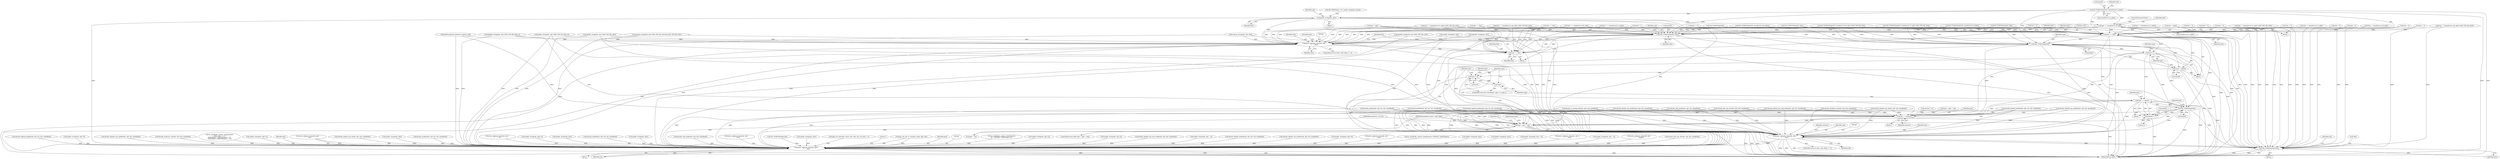digraph "0_tcpdump_af2cf04a9394c1a56227c2289ae8da262828294a@API" {
"1000775" [label="(Call,tptr += sizeof(struct in_addr))"];
"1000757" [label="(Call,ND_TCHECK2(tptr[0], sizeof(struct in_addr)))"];
"1000768" [label="(Call,ipaddr_string(ndo, tptr))"];
"1001092" [label="(Call,ND_TCHECK2(tptr[0], tlen))"];
"1001111" [label="(Call,print_unknown_data(ndo, tptr, \"\n\t    \", tlen))"];
"1001116" [label="(Call,tptr += tlen)"];
"1002940" [label="(Call,print_unknown_data(ndo, pptr, \"\n\t    \", len))"];
"1001130" [label="(Call,tptr += tlen)"];
"1001133" [label="(Call,ND_TCHECK(tptr[0]))"];
"1001137" [label="(Call,snpa = tptr[0])"];
"1001154" [label="(Call,snpa > 0)"];
"1001157" [label="(Call,snpa--)"];
"1001142" [label="(Call,tptr++)"];
"1001160" [label="(Call,ND_TCHECK(tptr[0]))"];
"1001172" [label="(Call,tptr += tptr[0] + 1)"];
"1001174" [label="(Call,tptr[0] + 1)"];
"1001186" [label="(Call,tptr < pptr + len)"];
"1001634" [label="(Call,print_unknown_data(ndo, tptr, \"\n\t    \", tlen))"];
"1001616" [label="(Call,ND_TCHECK2(*tptr,tlen))"];
"1001653" [label="(Call,tptr += advance)"];
"1000705" [label="(Call,tptr++)"];
"1001187" [label="(Identifier,tptr)"];
"1001154" [label="(Call,snpa > 0)"];
"1001157" [label="(Call,snpa--)"];
"1001837" [label="(Call,decode_prefix6(ndo, tptr, len, buf, sizeof(buf)))"];
"1000568" [label="(Call,ipaddr_string(ndo, tptr))"];
"1001105" [label="(ControlStructure,if (ndo->ndo_vflag <= 1))"];
"1000769" [label="(Identifier,ndo)"];
"1000763" [label="(Call,ND_PRINT((ndo, \"%s\",ipaddr_string(ndo, tptr))))"];
"1002397" [label="(Call,print_unknown_data(ndo, tptr, \"\n\t      \", 8))"];
"1000332" [label="(Call,ipaddr_string(ndo, tptr))"];
"1000756" [label="(Block,)"];
"1000851" [label="(Call,ND_TCHECK2(tptr[0], sizeof(struct in6_addr)))"];
"1001137" [label="(Call,snpa = tptr[0])"];
"1000761" [label="(Call,sizeof(struct in_addr))"];
"1001981" [label="(Call,decode_clnp_prefix(ndo, tptr, buf, sizeof(buf)))"];
"1001092" [label="(Call,ND_TCHECK2(tptr[0], tlen))"];
"1002535" [label="(Call,ipaddr_string(ndo, tptr))"];
"1001005" [label="(Call,ND_TCHECK2(tptr[0], tlen))"];
"1001636" [label="(Identifier,tptr)"];
"1000921" [label="(Call,tptr += (sizeof(struct in6_addr)+BGP_VPN_RD_LEN))"];
"1002238" [label="(Call,ipaddr_string(ndo, tptr+2))"];
"1002222" [label="(Call,ipaddr_string(ndo, tptr+4))"];
"1001640" [label="(Identifier,advance)"];
"1000690" [label="(Call,tptr +=3)"];
"1001634" [label="(Call,print_unknown_data(ndo, tptr, \"\n\t    \", tlen))"];
"1001096" [label="(Identifier,tlen)"];
"1002571" [label="(Call,print_unknown_data(ndo, tptr, \"\n\t      \", tlen))"];
"1001313" [label="(Call,decode_rt_routing_info(ndo, tptr, buf, sizeof(buf)))"];
"1000963" [label="(Call,tptr += (sizeof(struct in_addr)))"];
"1001616" [label="(Call,ND_TCHECK2(*tptr,tlen))"];
"1002654" [label="(Call,print_unknown_data(ndo, tptr,\"\n\t      \", length))"];
"1002045" [label="(Call,decode_mdt_vpn_nlri(ndo, tptr, buf, sizeof(buf)))"];
"1000794" [label="(Call,tlen = 0)"];
"1001877" [label="(Call,decode_labeled_prefix6(ndo, tptr, len, buf, sizeof(buf)))"];
"1001112" [label="(Identifier,ndo)"];
"1000129" [label="(MethodParameterIn,u_int len)"];
"1002501" [label="(Call,ipaddr_string(ndo, tptr+4))"];
"1001000" [label="(Call,tlen = 0)"];
"1000869" [label="(Call,tptr += sizeof(struct in6_addr))"];
"1001116" [label="(Call,tptr += tlen)"];
"1002077" [label="(Call,decode_multicast_vpn(ndo, tptr, buf, sizeof(buf)))"];
"1000768" [label="(Call,ipaddr_string(ndo, tptr))"];
"1000771" [label="(Call,tlen -= sizeof(struct in_addr))"];
"1001628" [label="(ControlStructure,if (ndo->ndo_vflag <= 1))"];
"1001172" [label="(Call,tptr += tptr[0] + 1)"];
"1001653" [label="(Call,tptr += advance)"];
"1000777" [label="(Call,sizeof(struct in_addr))"];
"1001241" [label="(Call,decode_labeled_prefix4(ndo, tptr, len, buf, sizeof(buf)))"];
"1000259" [label="(Call,as_printf(ndo, astostr, sizeof(astostr),\n\t\t\t\tas_size == 2 ?\n\t\t\t\tEXTRACT_16BITS(&tptr[2 + i]) :\n\t\t\t\tEXTRACT_32BITS(&tptr[2 + i])))"];
"1000940" [label="(Call,tlen = 0)"];
"1000865" [label="(Call,tlen -= sizeof(struct in6_addr))"];
"1002303" [label="(Call,ipaddr_string(ndo, tptr+2))"];
"1002941" [label="(Identifier,ndo)"];
"1000888" [label="(Call,tlen = 0)"];
"1002921" [label="(Call,print_unknown_data(ndo, pptr, \"\n\t    \", len))"];
"1001198" [label="(Block,)"];
"1001949" [label="(Call,decode_labeled_vpn_l2(ndo, tptr, buf, sizeof(buf)))"];
"1000146" [label="(Call,tlen=len)"];
"1001655" [label="(Identifier,advance)"];
"1001622" [label="(Identifier,ndo)"];
"1002518" [label="(Call,ipaddr_string(ndo, tptr))"];
"1000915" [label="(Call,tlen -= (sizeof(struct in6_addr)+BGP_VPN_RD_LEN))"];
"1001191" [label="(Block,)"];
"1002940" [label="(Call,print_unknown_data(ndo, pptr, \"\n\t    \", len))"];
"1002950" [label="(MethodReturn,RET)"];
"1001725" [label="(Call,decode_prefix4(ndo, tptr, len, buf, sizeof(buf)))"];
"1001019" [label="(Call,isonsap_string(ndo, tptr+BGP_VPN_RD_LEN,tlen-BGP_VPN_RD_LEN))"];
"1000846" [label="(Call,tlen = 0)"];
"1000757" [label="(Call,ND_TCHECK2(tptr[0], sizeof(struct in_addr)))"];
"1000959" [label="(Call,tlen -= (sizeof(struct in_addr)))"];
"1000758" [label="(Call,tptr[0])"];
"1000128" [label="(MethodParameterIn,const u_char *pptr)"];
"1001158" [label="(Identifier,snpa)"];
"1001155" [label="(Identifier,snpa)"];
"1001638" [label="(Identifier,tlen)"];
"1000766" [label="(Block,)"];
"1001139" [label="(Call,tptr[0])"];
"1001077" [label="(Call,ip6addr_string(ndo, tptr+BGP_VPN_RD_LEN+3))"];
"1002128" [label="(Call,print_unknown_data(ndo, tptr-3, \"\n\t    \", tlen))"];
"1000429" [label="(Call,ipaddr_string(ndo, tptr + 4))"];
"1001166" [label="(Identifier,ndo)"];
"1001281" [label="(Call,decode_labeled_vpn_prefix4(ndo, tptr, buf, sizeof(buf)))"];
"1000982" [label="(Call,tptr += tlen)"];
"1001917" [label="(Call,decode_labeled_vpn_prefix6(ndo, tptr, buf, sizeof(buf)))"];
"1000770" [label="(Identifier,tptr)"];
"1000143" [label="(Call,tptr = pptr)"];
"1001048" [label="(Call,ipaddr_string(ndo, tptr+BGP_VPN_RD_LEN+4))"];
"1001553" [label="(Call,decode_clnp_prefix(ndo, tptr, buf, sizeof(buf)))"];
"1001173" [label="(Identifier,tptr)"];
"1001174" [label="(Call,tptr[0] + 1)"];
"1001649" [label="(Call,advance < 0)"];
"1001118" [label="(Identifier,tlen)"];
"1001160" [label="(Call,ND_TCHECK(tptr[0]))"];
"1001201" [label="(Call,decode_prefix4(ndo, tptr, len, buf, sizeof(buf)))"];
"1000945" [label="(Call,ND_TCHECK2(tptr[0], sizeof(struct in_addr)))"];
"1000910" [label="(Call,ip6addr_string(ndo, tptr+BGP_VPN_RD_LEN))"];
"1000779" [label="(ControlStructure,break;)"];
"1000978" [label="(Call,isonsap_string(ndo, tptr, tlen))"];
"1001153" [label="(ControlStructure,for (/*nothing*/; snpa > 0; snpa--))"];
"1001087" [label="(Call,tlen = 0)"];
"1001138" [label="(Identifier,snpa)"];
"1001130" [label="(Call,tptr += tlen)"];
"1001188" [label="(Call,pptr + len)"];
"1001159" [label="(Block,)"];
"1002317" [label="(Call,ipaddr_string(ndo, tptr+2))"];
"1000739" [label="(Block,)"];
"1001161" [label="(Call,tptr[0])"];
"1000126" [label="(MethodParameterIn,netdissect_options *ndo)"];
"1000683" [label="(Call,print_unknown_data(ndo, tptr, \"\n\t    \", tlen))"];
"1001619" [label="(Identifier,tlen)"];
"1000693" [label="(Call,ND_TCHECK(tptr[0]))"];
"1001143" [label="(Identifier,tptr)"];
"1000775" [label="(Call,tptr += sizeof(struct in_addr))"];
"1000862" [label="(Call,ip6addr_string(ndo, tptr))"];
"1002936" [label="(Call,ND_TCHECK2(*pptr,len))"];
"1000776" [label="(Identifier,tptr)"];
"1001635" [label="(Identifier,ndo)"];
"1000827" [label="(Call,tptr += (sizeof(struct in_addr)+BGP_VPN_RD_LEN))"];
"1001133" [label="(Call,ND_TCHECK(tptr[0]))"];
"1001178" [label="(Literal,1)"];
"1001521" [label="(Call,decode_labeled_vpn_l2(ndo, tptr, buf, sizeof(buf)))"];
"1000719" [label="(Call,tlen > 0)"];
"1001111" [label="(Call,print_unknown_data(ndo, tptr, \"\n\t    \", tlen))"];
"1002828" [label="(Call,bgp_attr_print(ndo, atype, tptr, alen, attr_set_level + 1))"];
"1000968" [label="(Call,ND_TCHECK2(tptr[0], tlen))"];
"1001134" [label="(Call,tptr[0])"];
"1000893" [label="(Call,ND_TCHECK2(tptr[0], sizeof(struct in6_addr)+BGP_VPN_RD_LEN))"];
"1002946" [label="(Literal,1)"];
"1001656" [label="(JumpTarget,done:)"];
"1001115" [label="(Identifier,tlen)"];
"1001142" [label="(Call,tptr++)"];
"1000201" [label="(Call,bgp_attr_get_as_size(ndo, atype, pptr, len))"];
"1001637" [label="(Literal,\"\n\t    \")"];
"1001113" [label="(Identifier,tptr)"];
"1001114" [label="(Literal,\"\n\t    \")"];
"1002942" [label="(Identifier,pptr)"];
"1002943" [label="(Literal,\"\n\t    \")"];
"1002256" [label="(Call,as_printf(ndo, astostr, sizeof(astostr),\n\t\t\t    EXTRACT_32BITS(tptr+2)))"];
"1001489" [label="(Call,decode_labeled_vpn_prefix6(ndo, tptr, buf, sizeof(buf)))"];
"1002480" [label="(Call,ipaddr_string(ndo, tptr+4))"];
"1001642" [label="(Call,tptr = pptr + len)"];
"1001156" [label="(Literal,0)"];
"1002013" [label="(Call,decode_labeled_vpn_clnp_prefix(ndo, tptr, buf, sizeof(buf)))"];
"1000985" [label="(Call,tlen = 0)"];
"1001449" [label="(Call,decode_labeled_prefix6(ndo, tptr, len, buf, sizeof(buf)))"];
"1001185" [label="(ControlStructure,while (tptr < pptr + len))"];
"1001099" [label="(Identifier,ndo)"];
"1001131" [label="(Identifier,tptr)"];
"1002944" [label="(Identifier,len)"];
"1000464" [label="(Call,ipaddr_string(ndo, tptr + 4))"];
"1001195" [label="(Identifier,af)"];
"1001765" [label="(Call,decode_labeled_prefix4(ndo, tptr, len, buf, sizeof(buf)))"];
"1001377" [label="(Call,decode_mdt_vpn_nlri(ndo, tptr, buf, sizeof(buf)))"];
"1000765" [label="(Identifier,ndo)"];
"1001135" [label="(Identifier,tptr)"];
"1000752" [label="(Call,tlen = 0)"];
"1001805" [label="(Call,decode_labeled_vpn_prefix4(ndo, tptr, buf, sizeof(buf)))"];
"1001585" [label="(Call,decode_labeled_vpn_clnp_prefix(ndo, tptr, buf, sizeof(buf)))"];
"1001145" [label="(Identifier,snpa)"];
"1002935" [label="(Block,)"];
"1000151" [label="(Block,)"];
"1000956" [label="(Call,ipaddr_string(ndo, tptr))"];
"1000816" [label="(Call,ipaddr_string(ndo, tptr+BGP_VPN_RD_LEN))"];
"1001120" [label="(Identifier,tlen)"];
"1001186" [label="(Call,tptr < pptr + len)"];
"1002682" [label="(Call,as_printf(ndo, astostr, sizeof(astostr), EXTRACT_32BITS(tptr)))"];
"1001345" [label="(Call,decode_multicast_vpn(ndo, tptr, buf, sizeof(buf)))"];
"1001654" [label="(Identifier,tptr)"];
"1002555" [label="(Call,ipaddr_string(ndo, tptr))"];
"1000599" [label="(Call,ipaddr_string(ndo, tptr))"];
"1001162" [label="(Identifier,tptr)"];
"1000799" [label="(Call,ND_TCHECK2(tptr[0], sizeof(struct in_addr)+BGP_VPN_RD_LEN))"];
"1001117" [label="(Identifier,tptr)"];
"1001093" [label="(Call,tptr[0])"];
"1001617" [label="(Call,*tptr)"];
"1001132" [label="(Identifier,tlen)"];
"1001175" [label="(Call,tptr[0])"];
"1001409" [label="(Call,decode_prefix6(ndo, tptr, len, buf, sizeof(buf)))"];
"1000821" [label="(Call,tlen -= (sizeof(struct in_addr)+BGP_VPN_RD_LEN))"];
"1000409" [label="(Call,ipaddr_string(ndo, tptr + 2))"];
"1001084" [label="(Call,tptr += tlen)"];
"1000702" [label="(Call,tlen = nhlen)"];
"1000775" -> "1000756"  [label="AST: "];
"1000775" -> "1000777"  [label="CFG: "];
"1000776" -> "1000775"  [label="AST: "];
"1000777" -> "1000775"  [label="AST: "];
"1000779" -> "1000775"  [label="CFG: "];
"1000775" -> "1002950"  [label="DDG: "];
"1000757" -> "1000775"  [label="DDG: "];
"1000768" -> "1000775"  [label="DDG: "];
"1000775" -> "1001092"  [label="DDG: "];
"1000775" -> "1001111"  [label="DDG: "];
"1000775" -> "1001116"  [label="DDG: "];
"1000775" -> "1001130"  [label="DDG: "];
"1000757" -> "1000756"  [label="AST: "];
"1000757" -> "1000761"  [label="CFG: "];
"1000758" -> "1000757"  [label="AST: "];
"1000761" -> "1000757"  [label="AST: "];
"1000765" -> "1000757"  [label="CFG: "];
"1000757" -> "1002950"  [label="DDG: "];
"1000757" -> "1002950"  [label="DDG: "];
"1000757" -> "1000768"  [label="DDG: "];
"1000757" -> "1001092"  [label="DDG: "];
"1000757" -> "1001130"  [label="DDG: "];
"1000757" -> "1001133"  [label="DDG: "];
"1000768" -> "1000766"  [label="AST: "];
"1000768" -> "1000770"  [label="CFG: "];
"1000769" -> "1000768"  [label="AST: "];
"1000770" -> "1000768"  [label="AST: "];
"1000763" -> "1000768"  [label="CFG: "];
"1000768" -> "1002950"  [label="DDG: "];
"1000768" -> "1002950"  [label="DDG: "];
"1000768" -> "1001111"  [label="DDG: "];
"1000768" -> "1001634"  [label="DDG: "];
"1000768" -> "1002940"  [label="DDG: "];
"1001092" -> "1000739"  [label="AST: "];
"1001092" -> "1001096"  [label="CFG: "];
"1001093" -> "1001092"  [label="AST: "];
"1001096" -> "1001092"  [label="AST: "];
"1001099" -> "1001092"  [label="CFG: "];
"1001092" -> "1002950"  [label="DDG: "];
"1001092" -> "1002950"  [label="DDG: "];
"1000945" -> "1001092"  [label="DDG: "];
"1000799" -> "1001092"  [label="DDG: "];
"1000893" -> "1001092"  [label="DDG: "];
"1000982" -> "1001092"  [label="DDG: "];
"1001005" -> "1001092"  [label="DDG: "];
"1000921" -> "1001092"  [label="DDG: "];
"1000963" -> "1001092"  [label="DDG: "];
"1000968" -> "1001092"  [label="DDG: "];
"1000869" -> "1001092"  [label="DDG: "];
"1001084" -> "1001092"  [label="DDG: "];
"1000851" -> "1001092"  [label="DDG: "];
"1000143" -> "1001092"  [label="DDG: "];
"1000705" -> "1001092"  [label="DDG: "];
"1000827" -> "1001092"  [label="DDG: "];
"1000693" -> "1001092"  [label="DDG: "];
"1000690" -> "1001092"  [label="DDG: "];
"1000719" -> "1001092"  [label="DDG: "];
"1000146" -> "1001092"  [label="DDG: "];
"1001092" -> "1001111"  [label="DDG: "];
"1001092" -> "1001111"  [label="DDG: "];
"1001092" -> "1001116"  [label="DDG: "];
"1001092" -> "1001116"  [label="DDG: "];
"1001111" -> "1001105"  [label="AST: "];
"1001111" -> "1001115"  [label="CFG: "];
"1001112" -> "1001111"  [label="AST: "];
"1001113" -> "1001111"  [label="AST: "];
"1001114" -> "1001111"  [label="AST: "];
"1001115" -> "1001111"  [label="AST: "];
"1001117" -> "1001111"  [label="CFG: "];
"1001111" -> "1002950"  [label="DDG: "];
"1001111" -> "1002950"  [label="DDG: "];
"1001048" -> "1001111"  [label="DDG: "];
"1000910" -> "1001111"  [label="DDG: "];
"1001019" -> "1001111"  [label="DDG: "];
"1000862" -> "1001111"  [label="DDG: "];
"1000816" -> "1001111"  [label="DDG: "];
"1000978" -> "1001111"  [label="DDG: "];
"1001077" -> "1001111"  [label="DDG: "];
"1000956" -> "1001111"  [label="DDG: "];
"1000126" -> "1001111"  [label="DDG: "];
"1000963" -> "1001111"  [label="DDG: "];
"1001084" -> "1001111"  [label="DDG: "];
"1000143" -> "1001111"  [label="DDG: "];
"1000982" -> "1001111"  [label="DDG: "];
"1000921" -> "1001111"  [label="DDG: "];
"1000869" -> "1001111"  [label="DDG: "];
"1000705" -> "1001111"  [label="DDG: "];
"1000827" -> "1001111"  [label="DDG: "];
"1001111" -> "1001116"  [label="DDG: "];
"1001111" -> "1001116"  [label="DDG: "];
"1001111" -> "1002940"  [label="DDG: "];
"1001116" -> "1000739"  [label="AST: "];
"1001116" -> "1001118"  [label="CFG: "];
"1001117" -> "1001116"  [label="AST: "];
"1001118" -> "1001116"  [label="AST: "];
"1001120" -> "1001116"  [label="CFG: "];
"1001116" -> "1002950"  [label="DDG: "];
"1000963" -> "1001116"  [label="DDG: "];
"1001084" -> "1001116"  [label="DDG: "];
"1000143" -> "1001116"  [label="DDG: "];
"1000982" -> "1001116"  [label="DDG: "];
"1000921" -> "1001116"  [label="DDG: "];
"1000869" -> "1001116"  [label="DDG: "];
"1000705" -> "1001116"  [label="DDG: "];
"1000827" -> "1001116"  [label="DDG: "];
"1002940" -> "1002935"  [label="AST: "];
"1002940" -> "1002944"  [label="CFG: "];
"1002941" -> "1002940"  [label="AST: "];
"1002942" -> "1002940"  [label="AST: "];
"1002943" -> "1002940"  [label="AST: "];
"1002944" -> "1002940"  [label="AST: "];
"1002946" -> "1002940"  [label="CFG: "];
"1002940" -> "1002950"  [label="DDG: "];
"1002940" -> "1002950"  [label="DDG: "];
"1002940" -> "1002950"  [label="DDG: "];
"1002940" -> "1002950"  [label="DDG: "];
"1002828" -> "1002940"  [label="DDG: "];
"1001837" -> "1002940"  [label="DDG: "];
"1001019" -> "1002940"  [label="DDG: "];
"1002397" -> "1002940"  [label="DDG: "];
"1002501" -> "1002940"  [label="DDG: "];
"1001877" -> "1002940"  [label="DDG: "];
"1002518" -> "1002940"  [label="DDG: "];
"1000259" -> "1002940"  [label="DDG: "];
"1001048" -> "1002940"  [label="DDG: "];
"1001725" -> "1002940"  [label="DDG: "];
"1000683" -> "1002940"  [label="DDG: "];
"1000332" -> "1002940"  [label="DDG: "];
"1002222" -> "1002940"  [label="DDG: "];
"1001765" -> "1002940"  [label="DDG: "];
"1001949" -> "1002940"  [label="DDG: "];
"1001981" -> "1002940"  [label="DDG: "];
"1000568" -> "1002940"  [label="DDG: "];
"1002045" -> "1002940"  [label="DDG: "];
"1000464" -> "1002940"  [label="DDG: "];
"1000910" -> "1002940"  [label="DDG: "];
"1001917" -> "1002940"  [label="DDG: "];
"1002256" -> "1002940"  [label="DDG: "];
"1001409" -> "1002940"  [label="DDG: "];
"1002317" -> "1002940"  [label="DDG: "];
"1001521" -> "1002940"  [label="DDG: "];
"1002682" -> "1002940"  [label="DDG: "];
"1000816" -> "1002940"  [label="DDG: "];
"1000978" -> "1002940"  [label="DDG: "];
"1001077" -> "1002940"  [label="DDG: "];
"1001201" -> "1002940"  [label="DDG: "];
"1002077" -> "1002940"  [label="DDG: "];
"1000956" -> "1002940"  [label="DDG: "];
"1000599" -> "1002940"  [label="DDG: "];
"1002555" -> "1002940"  [label="DDG: "];
"1001553" -> "1002940"  [label="DDG: "];
"1002571" -> "1002940"  [label="DDG: "];
"1002238" -> "1002940"  [label="DDG: "];
"1002128" -> "1002940"  [label="DDG: "];
"1001345" -> "1002940"  [label="DDG: "];
"1001634" -> "1002940"  [label="DDG: "];
"1000409" -> "1002940"  [label="DDG: "];
"1002654" -> "1002940"  [label="DDG: "];
"1002013" -> "1002940"  [label="DDG: "];
"1001241" -> "1002940"  [label="DDG: "];
"1001281" -> "1002940"  [label="DDG: "];
"1000862" -> "1002940"  [label="DDG: "];
"1002535" -> "1002940"  [label="DDG: "];
"1001805" -> "1002940"  [label="DDG: "];
"1001449" -> "1002940"  [label="DDG: "];
"1002480" -> "1002940"  [label="DDG: "];
"1002921" -> "1002940"  [label="DDG: "];
"1002921" -> "1002940"  [label="DDG: "];
"1001585" -> "1002940"  [label="DDG: "];
"1001313" -> "1002940"  [label="DDG: "];
"1000429" -> "1002940"  [label="DDG: "];
"1001489" -> "1002940"  [label="DDG: "];
"1001377" -> "1002940"  [label="DDG: "];
"1000201" -> "1002940"  [label="DDG: "];
"1000201" -> "1002940"  [label="DDG: "];
"1002303" -> "1002940"  [label="DDG: "];
"1000126" -> "1002940"  [label="DDG: "];
"1000128" -> "1002940"  [label="DDG: "];
"1002936" -> "1002940"  [label="DDG: "];
"1000129" -> "1002940"  [label="DDG: "];
"1001130" -> "1000151"  [label="AST: "];
"1001130" -> "1001132"  [label="CFG: "];
"1001131" -> "1001130"  [label="AST: "];
"1001132" -> "1001130"  [label="AST: "];
"1001135" -> "1001130"  [label="CFG: "];
"1001130" -> "1002950"  [label="DDG: "];
"1000865" -> "1001130"  [label="DDG: "];
"1001087" -> "1001130"  [label="DDG: "];
"1001000" -> "1001130"  [label="DDG: "];
"1000719" -> "1001130"  [label="DDG: "];
"1000821" -> "1001130"  [label="DDG: "];
"1000959" -> "1001130"  [label="DDG: "];
"1000771" -> "1001130"  [label="DDG: "];
"1000915" -> "1001130"  [label="DDG: "];
"1000940" -> "1001130"  [label="DDG: "];
"1000752" -> "1001130"  [label="DDG: "];
"1000794" -> "1001130"  [label="DDG: "];
"1000985" -> "1001130"  [label="DDG: "];
"1000702" -> "1001130"  [label="DDG: "];
"1000888" -> "1001130"  [label="DDG: "];
"1000846" -> "1001130"  [label="DDG: "];
"1000945" -> "1001130"  [label="DDG: "];
"1000799" -> "1001130"  [label="DDG: "];
"1000893" -> "1001130"  [label="DDG: "];
"1000982" -> "1001130"  [label="DDG: "];
"1001005" -> "1001130"  [label="DDG: "];
"1000921" -> "1001130"  [label="DDG: "];
"1000963" -> "1001130"  [label="DDG: "];
"1000968" -> "1001130"  [label="DDG: "];
"1000869" -> "1001130"  [label="DDG: "];
"1001084" -> "1001130"  [label="DDG: "];
"1000851" -> "1001130"  [label="DDG: "];
"1000705" -> "1001130"  [label="DDG: "];
"1000827" -> "1001130"  [label="DDG: "];
"1000693" -> "1001130"  [label="DDG: "];
"1000690" -> "1001130"  [label="DDG: "];
"1001130" -> "1001133"  [label="DDG: "];
"1001130" -> "1001137"  [label="DDG: "];
"1001130" -> "1001142"  [label="DDG: "];
"1001130" -> "1001160"  [label="DDG: "];
"1001130" -> "1001186"  [label="DDG: "];
"1001130" -> "1001616"  [label="DDG: "];
"1001130" -> "1001634"  [label="DDG: "];
"1001130" -> "1001653"  [label="DDG: "];
"1001133" -> "1000151"  [label="AST: "];
"1001133" -> "1001134"  [label="CFG: "];
"1001134" -> "1001133"  [label="AST: "];
"1001138" -> "1001133"  [label="CFG: "];
"1001133" -> "1002950"  [label="DDG: "];
"1000968" -> "1001133"  [label="DDG: "];
"1000851" -> "1001133"  [label="DDG: "];
"1000945" -> "1001133"  [label="DDG: "];
"1000799" -> "1001133"  [label="DDG: "];
"1000893" -> "1001133"  [label="DDG: "];
"1001005" -> "1001133"  [label="DDG: "];
"1000693" -> "1001133"  [label="DDG: "];
"1000690" -> "1001133"  [label="DDG: "];
"1001133" -> "1001137"  [label="DDG: "];
"1001133" -> "1001142"  [label="DDG: "];
"1001133" -> "1001160"  [label="DDG: "];
"1001133" -> "1001186"  [label="DDG: "];
"1001133" -> "1001616"  [label="DDG: "];
"1001133" -> "1001634"  [label="DDG: "];
"1001133" -> "1001653"  [label="DDG: "];
"1001137" -> "1000151"  [label="AST: "];
"1001137" -> "1001139"  [label="CFG: "];
"1001138" -> "1001137"  [label="AST: "];
"1001139" -> "1001137"  [label="AST: "];
"1001143" -> "1001137"  [label="CFG: "];
"1001137" -> "1002950"  [label="DDG: "];
"1001137" -> "1002950"  [label="DDG: "];
"1001137" -> "1001154"  [label="DDG: "];
"1001154" -> "1001153"  [label="AST: "];
"1001154" -> "1001156"  [label="CFG: "];
"1001155" -> "1001154"  [label="AST: "];
"1001156" -> "1001154"  [label="AST: "];
"1001162" -> "1001154"  [label="CFG: "];
"1001187" -> "1001154"  [label="CFG: "];
"1001154" -> "1002950"  [label="DDG: "];
"1001154" -> "1002950"  [label="DDG: "];
"1001157" -> "1001154"  [label="DDG: "];
"1001154" -> "1001157"  [label="DDG: "];
"1001157" -> "1001153"  [label="AST: "];
"1001157" -> "1001158"  [label="CFG: "];
"1001158" -> "1001157"  [label="AST: "];
"1001155" -> "1001157"  [label="CFG: "];
"1001142" -> "1000151"  [label="AST: "];
"1001142" -> "1001143"  [label="CFG: "];
"1001143" -> "1001142"  [label="AST: "];
"1001145" -> "1001142"  [label="CFG: "];
"1001142" -> "1001160"  [label="DDG: "];
"1001142" -> "1001172"  [label="DDG: "];
"1001142" -> "1001174"  [label="DDG: "];
"1001142" -> "1001186"  [label="DDG: "];
"1001142" -> "1001616"  [label="DDG: "];
"1001142" -> "1001634"  [label="DDG: "];
"1001142" -> "1001653"  [label="DDG: "];
"1001160" -> "1001159"  [label="AST: "];
"1001160" -> "1001161"  [label="CFG: "];
"1001161" -> "1001160"  [label="AST: "];
"1001166" -> "1001160"  [label="CFG: "];
"1001160" -> "1002950"  [label="DDG: "];
"1001172" -> "1001160"  [label="DDG: "];
"1001160" -> "1001172"  [label="DDG: "];
"1001160" -> "1001174"  [label="DDG: "];
"1001160" -> "1001186"  [label="DDG: "];
"1001160" -> "1001616"  [label="DDG: "];
"1001160" -> "1001634"  [label="DDG: "];
"1001160" -> "1001653"  [label="DDG: "];
"1001172" -> "1001159"  [label="AST: "];
"1001172" -> "1001174"  [label="CFG: "];
"1001173" -> "1001172"  [label="AST: "];
"1001174" -> "1001172"  [label="AST: "];
"1001158" -> "1001172"  [label="CFG: "];
"1001172" -> "1002950"  [label="DDG: "];
"1001172" -> "1001174"  [label="DDG: "];
"1001172" -> "1001186"  [label="DDG: "];
"1001172" -> "1001616"  [label="DDG: "];
"1001172" -> "1001634"  [label="DDG: "];
"1001172" -> "1001653"  [label="DDG: "];
"1001174" -> "1001178"  [label="CFG: "];
"1001175" -> "1001174"  [label="AST: "];
"1001178" -> "1001174"  [label="AST: "];
"1001174" -> "1002950"  [label="DDG: "];
"1001186" -> "1001185"  [label="AST: "];
"1001186" -> "1001188"  [label="CFG: "];
"1001187" -> "1001186"  [label="AST: "];
"1001188" -> "1001186"  [label="AST: "];
"1001195" -> "1001186"  [label="CFG: "];
"1001656" -> "1001186"  [label="CFG: "];
"1001186" -> "1002950"  [label="DDG: "];
"1001186" -> "1002950"  [label="DDG: "];
"1001186" -> "1002950"  [label="DDG: "];
"1001653" -> "1001186"  [label="DDG: "];
"1000128" -> "1001186"  [label="DDG: "];
"1001449" -> "1001186"  [label="DDG: "];
"1001201" -> "1001186"  [label="DDG: "];
"1001241" -> "1001186"  [label="DDG: "];
"1001409" -> "1001186"  [label="DDG: "];
"1000129" -> "1001186"  [label="DDG: "];
"1001186" -> "1001634"  [label="DDG: "];
"1001634" -> "1001628"  [label="AST: "];
"1001634" -> "1001638"  [label="CFG: "];
"1001635" -> "1001634"  [label="AST: "];
"1001636" -> "1001634"  [label="AST: "];
"1001637" -> "1001634"  [label="AST: "];
"1001638" -> "1001634"  [label="AST: "];
"1001640" -> "1001634"  [label="CFG: "];
"1001634" -> "1002950"  [label="DDG: "];
"1001634" -> "1002950"  [label="DDG: "];
"1001634" -> "1002950"  [label="DDG: "];
"1001634" -> "1001616"  [label="DDG: "];
"1001048" -> "1001634"  [label="DDG: "];
"1001521" -> "1001634"  [label="DDG: "];
"1001553" -> "1001634"  [label="DDG: "];
"1001019" -> "1001634"  [label="DDG: "];
"1001449" -> "1001634"  [label="DDG: "];
"1001409" -> "1001634"  [label="DDG: "];
"1000910" -> "1001634"  [label="DDG: "];
"1000816" -> "1001634"  [label="DDG: "];
"1000978" -> "1001634"  [label="DDG: "];
"1001077" -> "1001634"  [label="DDG: "];
"1001201" -> "1001634"  [label="DDG: "];
"1000956" -> "1001634"  [label="DDG: "];
"1001345" -> "1001634"  [label="DDG: "];
"1001241" -> "1001634"  [label="DDG: "];
"1001281" -> "1001634"  [label="DDG: "];
"1000862" -> "1001634"  [label="DDG: "];
"1001585" -> "1001634"  [label="DDG: "];
"1001313" -> "1001634"  [label="DDG: "];
"1001489" -> "1001634"  [label="DDG: "];
"1001377" -> "1001634"  [label="DDG: "];
"1000126" -> "1001634"  [label="DDG: "];
"1000143" -> "1001634"  [label="DDG: "];
"1001616" -> "1001634"  [label="DDG: "];
"1001616" -> "1001198"  [label="AST: "];
"1001616" -> "1001619"  [label="CFG: "];
"1001617" -> "1001616"  [label="AST: "];
"1001619" -> "1001616"  [label="AST: "];
"1001622" -> "1001616"  [label="CFG: "];
"1001616" -> "1002950"  [label="DDG: "];
"1001616" -> "1002950"  [label="DDG: "];
"1001616" -> "1002950"  [label="DDG: "];
"1000146" -> "1001616"  [label="DDG: "];
"1000865" -> "1001616"  [label="DDG: "];
"1001087" -> "1001616"  [label="DDG: "];
"1001000" -> "1001616"  [label="DDG: "];
"1000719" -> "1001616"  [label="DDG: "];
"1000821" -> "1001616"  [label="DDG: "];
"1000959" -> "1001616"  [label="DDG: "];
"1000771" -> "1001616"  [label="DDG: "];
"1000915" -> "1001616"  [label="DDG: "];
"1000940" -> "1001616"  [label="DDG: "];
"1000752" -> "1001616"  [label="DDG: "];
"1000794" -> "1001616"  [label="DDG: "];
"1000985" -> "1001616"  [label="DDG: "];
"1000702" -> "1001616"  [label="DDG: "];
"1000888" -> "1001616"  [label="DDG: "];
"1000846" -> "1001616"  [label="DDG: "];
"1001653" -> "1001191"  [label="AST: "];
"1001653" -> "1001655"  [label="CFG: "];
"1001654" -> "1001653"  [label="AST: "];
"1001655" -> "1001653"  [label="AST: "];
"1001187" -> "1001653"  [label="CFG: "];
"1001653" -> "1002950"  [label="DDG: "];
"1001649" -> "1001653"  [label="DDG: "];
"1001642" -> "1001653"  [label="DDG: "];
"1001281" -> "1001653"  [label="DDG: "];
"1001449" -> "1001653"  [label="DDG: "];
"1001585" -> "1001653"  [label="DDG: "];
"1001409" -> "1001653"  [label="DDG: "];
"1001241" -> "1001653"  [label="DDG: "];
"1001553" -> "1001653"  [label="DDG: "];
"1001201" -> "1001653"  [label="DDG: "];
"1001377" -> "1001653"  [label="DDG: "];
"1001489" -> "1001653"  [label="DDG: "];
"1001521" -> "1001653"  [label="DDG: "];
"1001345" -> "1001653"  [label="DDG: "];
"1001313" -> "1001653"  [label="DDG: "];
}
